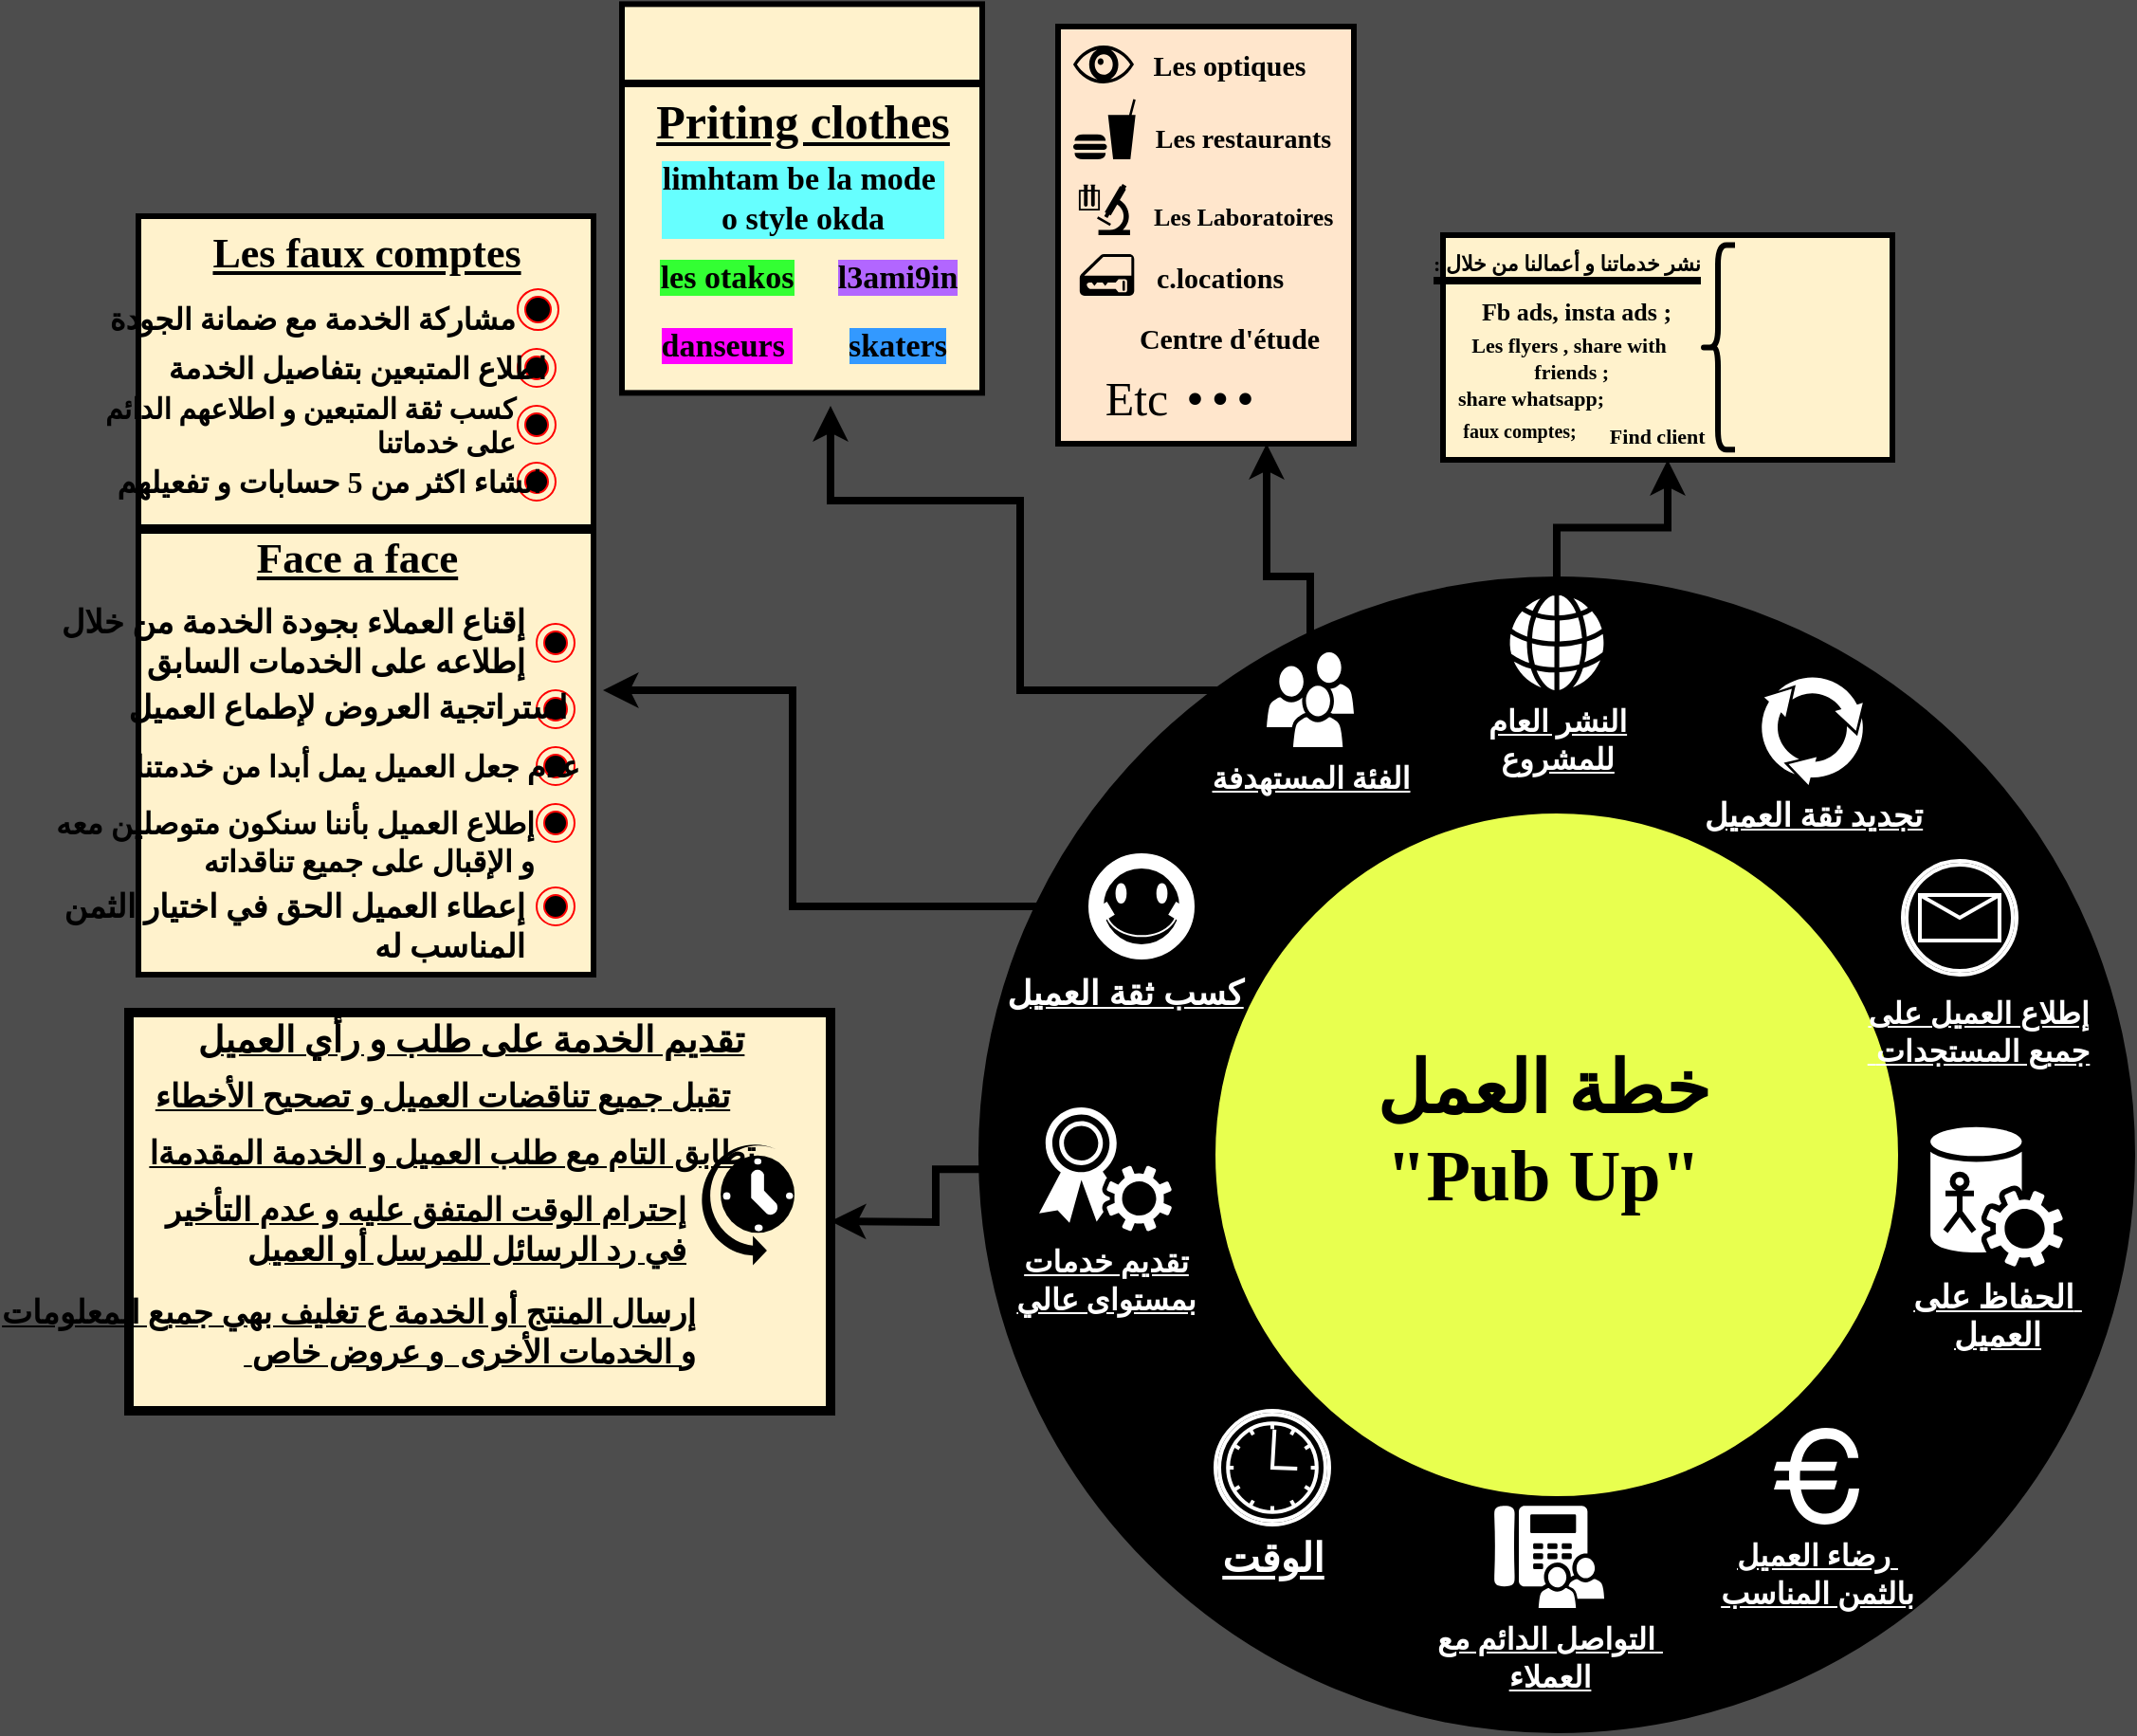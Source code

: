 <mxfile version="13.7.9" type="github">
  <diagram name="Page-1" id="3e8102d1-ef87-2e61-34e1-82d9a586fe2e">
    <mxGraphModel dx="1422" dy="1963" grid="1" gridSize="10" guides="1" tooltips="1" connect="1" arrows="1" fold="1" page="1" pageScale="1" pageWidth="1654" pageHeight="1169" background="#4D4D4D" math="0" shadow="0">
      <root>
        <mxCell id="0" />
        <mxCell id="1" parent="0" />
        <mxCell id="70666756c84bb93c-2" value="&lt;h1 style=&quot;font-size: 38px&quot;&gt;&lt;font color=&quot;#000000&quot; style=&quot;font-size: 38px&quot;&gt;&lt;span style=&quot;font-size: 38px&quot;&gt;خطة العمل&lt;br&gt;&lt;/span&gt;&lt;/font&gt;&lt;span style=&quot;font-size: 38px&quot;&gt;&lt;font color=&quot;#000000&quot; style=&quot;font-size: 38px&quot;&gt;&quot;Pub Up&quot;&lt;/font&gt;&lt;/span&gt;&lt;/h1&gt;" style="ellipse;whiteSpace=wrap;html=1;rounded=0;shadow=0;comic=0;strokeWidth=1;fontFamily=Comic Sans MS;fontSize=38;strokeColor=none;fontColor=#0069D1;fontStyle=1;labelBackgroundColor=none;fillColor=#E8FF4F;" parent="1" vertex="1">
          <mxGeometry x="580" y="397" width="392" height="392" as="geometry" />
        </mxCell>
        <mxCell id="izN0vsD3s-qDRVFHv_P2-7" value="" style="verticalLabelPosition=bottom;verticalAlign=top;html=1;shape=mxgraph.basic.donut;dx=25;strokeWidth=100;fontSize=15;fillColor=#000000;" vertex="1" parent="1">
          <mxGeometry x="528" y="350" width="510" height="510" as="geometry" />
        </mxCell>
        <mxCell id="izN0vsD3s-qDRVFHv_P2-37" style="edgeStyle=orthogonalEdgeStyle;rounded=0;orthogonalLoop=1;jettySize=auto;html=1;strokeWidth=4;fontFamily=Comic Sans MS;fontSize=11;fontColor=none;" edge="1" parent="1" source="70666756c84bb93c-5">
          <mxGeometry relative="1" as="geometry">
            <mxPoint x="630" y="230" as="targetPoint" />
            <Array as="points">
              <mxPoint x="653" y="300" />
              <mxPoint x="630" y="300" />
              <mxPoint x="630" y="260" />
            </Array>
          </mxGeometry>
        </mxCell>
        <mxCell id="izN0vsD3s-qDRVFHv_P2-52" style="edgeStyle=orthogonalEdgeStyle;rounded=0;orthogonalLoop=1;jettySize=auto;html=1;strokeWidth=4;fontFamily=Comic Sans MS;fontSize=25;fontColor=none;" edge="1" parent="1" source="70666756c84bb93c-5">
          <mxGeometry relative="1" as="geometry">
            <mxPoint x="400" y="210" as="targetPoint" />
            <Array as="points">
              <mxPoint x="500" y="360" />
              <mxPoint x="500" y="260" />
              <mxPoint x="400" y="260" />
            </Array>
          </mxGeometry>
        </mxCell>
        <mxCell id="70666756c84bb93c-5" value="&lt;font style=&quot;font-size: 16px&quot;&gt;&lt;b&gt;&lt;u&gt;الفئة المستهدفة&lt;/u&gt;&lt;/b&gt;&lt;/font&gt;" style="shadow=0;dashed=0;html=1;strokeColor=none;fillColor=#ffffff;labelPosition=center;verticalLabelPosition=bottom;verticalAlign=top;shape=mxgraph.office.users.users;rounded=0;comic=0;fontFamily=Verdana;fontSize=14;fontColor=#FFFFFF;" parent="1" vertex="1">
          <mxGeometry x="630" y="340" width="46" height="50" as="geometry" />
        </mxCell>
        <mxCell id="70666756c84bb93c-7" value="&lt;font style=&quot;font-size: 16px&quot;&gt;&lt;b&gt;&lt;u&gt;التواصل الدائم مع&amp;nbsp;&lt;br&gt;العملاء&lt;/u&gt;&lt;/b&gt;&lt;/font&gt;" style="shadow=0;dashed=0;html=1;strokeColor=none;fillColor=#ffffff;labelPosition=center;verticalLabelPosition=bottom;verticalAlign=top;shape=mxgraph.office.users.response_group;rounded=0;comic=0;fontFamily=Verdana;fontSize=14;fontColor=#FFFFFF;" parent="1" vertex="1">
          <mxGeometry x="750" y="790" width="58" height="54" as="geometry" />
        </mxCell>
        <mxCell id="70666756c84bb93c-8" value="&lt;font style=&quot;font-size: 17px&quot;&gt;&lt;b&gt;&lt;u&gt;الحفاظ على&amp;nbsp;&lt;br&gt;العميل&lt;/u&gt;&lt;/b&gt;&lt;/font&gt;" style="shadow=0;dashed=0;html=1;strokeColor=none;fillColor=#ffffff;labelPosition=center;verticalLabelPosition=bottom;verticalAlign=top;shape=mxgraph.office.services.central_management_service;rounded=0;comic=0;fontFamily=Verdana;fontSize=14;fontColor=#FFFFFF;" parent="1" vertex="1">
          <mxGeometry x="980" y="589.88" width="70" height="74.12" as="geometry" />
        </mxCell>
        <mxCell id="izN0vsD3s-qDRVFHv_P2-104" style="edgeStyle=orthogonalEdgeStyle;rounded=0;orthogonalLoop=1;jettySize=auto;html=1;strokeWidth=4;fontFamily=Georgia;fontSize=16;fontColor=none;" edge="1" parent="1" source="70666756c84bb93c-10">
          <mxGeometry relative="1" as="geometry">
            <mxPoint x="400" y="640" as="targetPoint" />
          </mxGeometry>
        </mxCell>
        <mxCell id="70666756c84bb93c-10" value="&lt;font style=&quot;font-size: 16px&quot;&gt;&lt;b&gt;&lt;u&gt;تقديم خدمات&lt;br&gt;بمستواى عالي&lt;/u&gt;&lt;/b&gt;&lt;/font&gt;" style="shadow=0;dashed=0;html=1;strokeColor=none;fillColor=#ffffff;labelPosition=center;verticalLabelPosition=bottom;verticalAlign=top;shape=mxgraph.office.security.token_service;rounded=0;comic=0;fontFamily=Verdana;fontSize=14;fontColor=#FFFFFF;" parent="1" vertex="1">
          <mxGeometry x="510" y="580" width="70" height="65.33" as="geometry" />
        </mxCell>
        <mxCell id="izN0vsD3s-qDRVFHv_P2-20" value="" style="edgeStyle=orthogonalEdgeStyle;rounded=0;orthogonalLoop=1;jettySize=auto;html=1;fontFamily=Comic Sans MS;fontSize=41;fontColor=none;strokeWidth=4;" edge="1" parent="1" source="70666756c84bb93c-12" target="izN0vsD3s-qDRVFHv_P2-19">
          <mxGeometry relative="1" as="geometry" />
        </mxCell>
        <mxCell id="70666756c84bb93c-12" value="&lt;font style=&quot;font-size: 16px&quot;&gt;&lt;u&gt;&lt;b&gt;النشر العام&lt;br&gt;للمشروع&lt;/b&gt;&lt;/u&gt;&lt;/font&gt;" style="shadow=0;dashed=0;html=1;strokeColor=none;fillColor=#ffffff;labelPosition=center;verticalLabelPosition=bottom;verticalAlign=top;shape=mxgraph.office.concepts.globe_internet;rounded=0;comic=0;fontFamily=Verdana;fontSize=14;fontColor=#FFFFFF;" parent="1" vertex="1">
          <mxGeometry x="758" y="310" width="50" height="50" as="geometry" />
        </mxCell>
        <mxCell id="70666756c84bb93c-13" value="&lt;b&gt;&lt;u&gt;&lt;font style=&quot;font-size: 17px&quot;&gt;تجديد ثقة العميل&lt;/font&gt;&lt;/u&gt;&lt;/b&gt;" style="shadow=0;dashed=0;html=1;strokeColor=none;shape=mxgraph.mscae.general.continuous_cycle;fillColor=#ffffff;rounded=0;comic=0;fontFamily=Verdana;fontSize=14;fontColor=#FFFFFF;verticalAlign=top;labelPosition=center;verticalLabelPosition=bottom;align=center;" parent="1" vertex="1">
          <mxGeometry x="890" y="352.19" width="55.5" height="57.81" as="geometry" />
        </mxCell>
        <mxCell id="70666756c84bb93c-15" value="&lt;font style=&quot;font-size: 16px&quot;&gt;&lt;b&gt;&lt;u&gt;رضاء العميل&amp;nbsp;&lt;br&gt;بالثمن المناسب&lt;/u&gt;&lt;/b&gt;&lt;/font&gt;" style="shape=mxgraph.signs.travel.euro;html=1;fillColor=#ffffff;strokeColor=none;verticalLabelPosition=bottom;verticalAlign=top;align=center;rounded=0;shadow=0;dashed=0;comic=0;fontFamily=Verdana;fontSize=14;fontColor=#FFFFFF;" parent="1" vertex="1">
          <mxGeometry x="897.5" y="749" width="45" height="51" as="geometry" />
        </mxCell>
        <mxCell id="izN0vsD3s-qDRVFHv_P2-2" value="" style="shape=umlActor;verticalLabelPosition=bottom;verticalAlign=top;html=1;outlineConnect=0;strokeWidth=3;" vertex="1" parent="1">
          <mxGeometry x="988" y="615.33" width="15.01" height="30" as="geometry" />
        </mxCell>
        <mxCell id="izN0vsD3s-qDRVFHv_P2-70" value="" style="edgeStyle=orthogonalEdgeStyle;rounded=0;orthogonalLoop=1;jettySize=auto;html=1;strokeWidth=4;fontFamily=Comic Sans MS;fontSize=14;fontColor=none;" edge="1" parent="1" source="izN0vsD3s-qDRVFHv_P2-4">
          <mxGeometry relative="1" as="geometry">
            <mxPoint x="280" y="360" as="targetPoint" />
            <Array as="points">
              <mxPoint x="380" y="474" />
              <mxPoint x="380" y="360" />
            </Array>
          </mxGeometry>
        </mxCell>
        <mxCell id="izN0vsD3s-qDRVFHv_P2-4" value="" style="verticalLabelPosition=bottom;verticalAlign=top;html=1;shape=mxgraph.basic.smiley;strokeWidth=8;fillColor=none;strokeColor=#FFFFFF;" vertex="1" parent="1">
          <mxGeometry x="540" y="450" width="48" height="48" as="geometry" />
        </mxCell>
        <mxCell id="izN0vsD3s-qDRVFHv_P2-6" value="" style="shape=mxgraph.bpmn.shape;html=1;verticalLabelPosition=bottom;labelBackgroundColor=#ffffff;verticalAlign=top;align=center;perimeter=ellipsePerimeter;outlineConnect=0;outline=catching;symbol=timer;strokeColor=#FFFFFF;strokeWidth=2;fillColor=none;fontSize=15;" vertex="1" parent="1">
          <mxGeometry x="603" y="740" width="60" height="60" as="geometry" />
        </mxCell>
        <mxCell id="izN0vsD3s-qDRVFHv_P2-11" value="&lt;font style=&quot;font-size: 18px&quot; color=&quot;#ffffff&quot;&gt;&lt;b&gt;&lt;u&gt;كسب ثقة العميل&lt;/u&gt;&lt;/b&gt;&lt;/font&gt;" style="text;html=1;align=center;verticalAlign=middle;resizable=0;points=[];autosize=1;fontSize=15;" vertex="1" parent="1">
          <mxGeometry x="500" y="510" width="110" height="20" as="geometry" />
        </mxCell>
        <mxCell id="izN0vsD3s-qDRVFHv_P2-12" value="الوقت" style="text;html=1;align=center;verticalAlign=middle;resizable=0;points=[];autosize=1;fontSize=21;fontColor=#FFFFFF;fontStyle=5" vertex="1" parent="1">
          <mxGeometry x="608" y="802" width="50" height="30" as="geometry" />
        </mxCell>
        <mxCell id="izN0vsD3s-qDRVFHv_P2-17" value="" style="shape=mxgraph.bpmn.shape;html=1;verticalLabelPosition=bottom;labelBackgroundColor=#ffffff;verticalAlign=top;align=center;perimeter=ellipsePerimeter;outlineConnect=0;outline=boundInt;symbol=message;strokeColor=#FFFFFF;strokeWidth=2;fillColor=none;fontSize=21;fontColor=#FFFFFF;" vertex="1" parent="1">
          <mxGeometry x="965.5" y="450" width="60" height="60" as="geometry" />
        </mxCell>
        <mxCell id="izN0vsD3s-qDRVFHv_P2-18" value="إطلاع العميل على&lt;br style=&quot;font-size: 16px;&quot;&gt;&amp;nbsp;جمبع المستجدات" style="text;html=1;align=center;verticalAlign=middle;resizable=0;points=[];autosize=1;fontSize=16;fontColor=#FFFFFF;fontStyle=5" vertex="1" parent="1">
          <mxGeometry x="950" y="520" width="110" height="40" as="geometry" />
        </mxCell>
        <mxCell id="izN0vsD3s-qDRVFHv_P2-19" value="" style="whiteSpace=wrap;html=1;rounded=0;shadow=0;dashed=0;fontFamily=Verdana;fontSize=14;verticalAlign=top;comic=0;fillColor=#fff2cc;strokeWidth=3;" vertex="1" parent="1">
          <mxGeometry x="723" y="120" width="237" height="118.5" as="geometry" />
        </mxCell>
        <mxCell id="izN0vsD3s-qDRVFHv_P2-21" value="" style="shape=image;html=1;verticalAlign=top;verticalLabelPosition=bottom;labelBackgroundColor=#ffffff;imageAspect=0;aspect=fixed;image=https://cdn3.iconfinder.com/data/icons/transparent-on-dark-grey/500/icon-04-128.png;strokeColor=#000000;strokeWidth=3;fillColor=#E8FF4F;fontFamily=Comic Sans MS;fontSize=41;fontColor=none;" vertex="1" parent="1">
          <mxGeometry x="920" y="130" width="30" height="30" as="geometry" />
        </mxCell>
        <mxCell id="izN0vsD3s-qDRVFHv_P2-22" value="" style="shape=image;html=1;verticalAlign=top;verticalLabelPosition=bottom;labelBackgroundColor=#ffffff;imageAspect=0;aspect=fixed;image=https://cdn0.iconfinder.com/data/icons/global-top-brands/90/whatsapp-logo-128.png;strokeColor=#000000;strokeWidth=3;fillColor=#E8FF4F;fontFamily=Comic Sans MS;fontSize=41;fontColor=none;" vertex="1" parent="1">
          <mxGeometry x="920" y="164.25" width="30" height="30" as="geometry" />
        </mxCell>
        <mxCell id="izN0vsD3s-qDRVFHv_P2-23" value="" style="shape=image;html=1;verticalAlign=top;verticalLabelPosition=bottom;labelBackgroundColor=#ffffff;imageAspect=0;aspect=fixed;image=https://cdn3.iconfinder.com/data/icons/transparent-on-dark-grey/500/icon-02-128.png;strokeColor=#000000;strokeWidth=3;fillColor=#E8FF4F;fontFamily=Comic Sans MS;fontSize=41;fontColor=none;" vertex="1" parent="1">
          <mxGeometry x="920" y="200" width="30" height="30" as="geometry" />
        </mxCell>
        <mxCell id="izN0vsD3s-qDRVFHv_P2-24" value="" style="shape=image;html=1;verticalAlign=top;verticalLabelPosition=bottom;labelBackgroundColor=#ffffff;imageAspect=0;aspect=fixed;image=https://cdn4.iconfinder.com/data/icons/basic-ui-2-line/32/people-plus-add-friend-member-128.png;strokeColor=#000000;strokeWidth=3;fillColor=#E8FF4F;fontFamily=Comic Sans MS;fontSize=41;fontColor=none;" vertex="1" parent="1">
          <mxGeometry x="880" y="125" width="35" height="35" as="geometry" />
        </mxCell>
        <mxCell id="izN0vsD3s-qDRVFHv_P2-25" value="" style="shape=image;html=1;verticalAlign=top;verticalLabelPosition=bottom;labelBackgroundColor=#ffffff;imageAspect=0;aspect=fixed;image=https://cdn2.iconfinder.com/data/icons/strongicon-vol-25-free/24/nature-22-128.png;strokeColor=#000000;strokeWidth=3;fillColor=#E8FF4F;fontFamily=Comic Sans MS;fontSize=41;fontColor=none;" vertex="1" parent="1">
          <mxGeometry x="880" y="164.25" width="35.75" height="35.75" as="geometry" />
        </mxCell>
        <mxCell id="izN0vsD3s-qDRVFHv_P2-26" value="" style="shape=image;html=1;verticalAlign=top;verticalLabelPosition=bottom;labelBackgroundColor=#ffffff;imageAspect=0;aspect=fixed;image=https://cdn1.iconfinder.com/data/icons/social-media-outline-6/128/SocialMedia_Twitter-Outline-128.png;strokeColor=#000000;strokeWidth=3;fillColor=#E8FF4F;fontFamily=Comic Sans MS;fontSize=41;fontColor=none;" vertex="1" parent="1">
          <mxGeometry x="877" y="196" width="38" height="38" as="geometry" />
        </mxCell>
        <mxCell id="izN0vsD3s-qDRVFHv_P2-29" value="&lt;font style=&quot;font-size: 11px&quot;&gt;: نشر خدماتنا و أعمالنا من خلال&lt;/font&gt;" style="text;html=1;align=center;verticalAlign=middle;resizable=0;points=[];autosize=1;fontSize=41;fontFamily=Comic Sans MS;fontColor=none;fontStyle=5" vertex="1" parent="1">
          <mxGeometry x="718" y="90" width="140" height="70" as="geometry" />
        </mxCell>
        <mxCell id="izN0vsD3s-qDRVFHv_P2-30" value="Fb ads, insta ads ;" style="text;html=1;align=center;verticalAlign=middle;resizable=0;points=[];autosize=1;fontSize=13;fontFamily=Comic Sans MS;fontColor=none;fontStyle=1" vertex="1" parent="1">
          <mxGeometry x="723" y="150" width="140" height="20" as="geometry" />
        </mxCell>
        <mxCell id="izN0vsD3s-qDRVFHv_P2-31" value="Les flyers , share with&lt;br style=&quot;font-size: 11px&quot;&gt;&amp;nbsp;friends ;" style="text;html=1;align=center;verticalAlign=middle;resizable=0;points=[];autosize=1;fontSize=11;fontFamily=Comic Sans MS;fontColor=none;fontStyle=1" vertex="1" parent="1">
          <mxGeometry x="719.02" y="170" width="140" height="30" as="geometry" />
        </mxCell>
        <mxCell id="izN0vsD3s-qDRVFHv_P2-32" value="" style="shape=curlyBracket;whiteSpace=wrap;html=1;rounded=1;labelBackgroundColor=none;strokeColor=#000000;strokeWidth=3;fillColor=#E8FF4F;fontFamily=Comic Sans MS;fontSize=11;fontColor=none;" vertex="1" parent="1">
          <mxGeometry x="859.02" y="125.31" width="17.98" height="107.87" as="geometry" />
        </mxCell>
        <mxCell id="izN0vsD3s-qDRVFHv_P2-33" value="&lt;b&gt;share whatsapp;&lt;/b&gt;" style="text;html=1;align=center;verticalAlign=middle;resizable=0;points=[];autosize=1;fontSize=11;fontFamily=Comic Sans MS;fontColor=none;" vertex="1" parent="1">
          <mxGeometry x="719.02" y="196" width="100" height="20" as="geometry" />
        </mxCell>
        <mxCell id="izN0vsD3s-qDRVFHv_P2-35" value="Find client&amp;nbsp;" style="text;html=1;align=center;verticalAlign=middle;resizable=0;points=[];autosize=1;fontSize=11;fontFamily=Comic Sans MS;fontColor=none;fontStyle=1" vertex="1" parent="1">
          <mxGeometry x="797" y="216" width="80" height="20" as="geometry" />
        </mxCell>
        <mxCell id="izN0vsD3s-qDRVFHv_P2-36" value="&lt;font style=&quot;font-size: 10px&quot;&gt;faux comptes;&lt;/font&gt;" style="text;html=1;align=center;verticalAlign=middle;resizable=0;points=[];autosize=1;fontSize=11;fontFamily=Comic Sans MS;fontColor=none;fontStyle=1" vertex="1" parent="1">
          <mxGeometry x="723" y="213.18" width="80" height="20" as="geometry" />
        </mxCell>
        <mxCell id="izN0vsD3s-qDRVFHv_P2-38" value="" style="whiteSpace=wrap;html=1;labelBackgroundColor=none;strokeWidth=3;fillColor=#ffe6cc;fontFamily=Comic Sans MS;fontSize=11;" vertex="1" parent="1">
          <mxGeometry x="520" y="10" width="156" height="220" as="geometry" />
        </mxCell>
        <mxCell id="izN0vsD3s-qDRVFHv_P2-39" value="" style="shape=mxgraph.signs.healthcare.eye;html=1;pointerEvents=1;fillColor=#000000;strokeColor=none;verticalLabelPosition=bottom;verticalAlign=top;align=center;labelBackgroundColor=none;fontFamily=Comic Sans MS;fontSize=11;fontColor=none;" vertex="1" parent="1">
          <mxGeometry x="528" y="20" width="32" height="20" as="geometry" />
        </mxCell>
        <mxCell id="izN0vsD3s-qDRVFHv_P2-40" value="" style="shape=mxgraph.signs.food.fast_food;html=1;pointerEvents=1;fillColor=#000000;strokeColor=none;verticalLabelPosition=bottom;verticalAlign=top;align=center;labelBackgroundColor=none;fontFamily=Comic Sans MS;fontSize=11;fontColor=none;" vertex="1" parent="1">
          <mxGeometry x="528" y="48.19" width="32.92" height="31.81" as="geometry" />
        </mxCell>
        <mxCell id="izN0vsD3s-qDRVFHv_P2-41" value="" style="shape=mxgraph.signs.science.laboratory;html=1;pointerEvents=1;fillColor=#000000;strokeColor=none;verticalLabelPosition=bottom;verticalAlign=top;align=center;labelBackgroundColor=none;fontFamily=Comic Sans MS;fontSize=11;fontColor=none;" vertex="1" parent="1">
          <mxGeometry x="530.96" y="93" width="27" height="27" as="geometry" />
        </mxCell>
        <mxCell id="izN0vsD3s-qDRVFHv_P2-43" value="" style="shape=mxgraph.signs.transportation.car_lock;html=1;pointerEvents=1;fillColor=#000000;strokeColor=none;verticalLabelPosition=bottom;verticalAlign=top;align=center;labelBackgroundColor=none;fontFamily=Comic Sans MS;fontSize=11;fontColor=none;" vertex="1" parent="1">
          <mxGeometry x="531.41" y="130" width="28.74" height="22" as="geometry" />
        </mxCell>
        <mxCell id="izN0vsD3s-qDRVFHv_P2-44" value="" style="shape=image;html=1;verticalAlign=top;verticalLabelPosition=bottom;labelBackgroundColor=#ffffff;imageAspect=0;aspect=fixed;image=https://cdn1.iconfinder.com/data/icons/support-centre-hand-drawn-design/512/hand_book_support_centre-128.png;strokeColor=#000000;strokeWidth=3;fillColor=#E8FF4F;fontFamily=Comic Sans MS;fontSize=11;fontColor=none;" vertex="1" parent="1">
          <mxGeometry x="527.96" y="160" width="30" height="30" as="geometry" />
        </mxCell>
        <mxCell id="izN0vsD3s-qDRVFHv_P2-45" value="Les optiques" style="text;html=1;align=center;verticalAlign=middle;resizable=0;points=[];autosize=1;fontSize=15;fontFamily=Comic Sans MS;fontColor=none;fontStyle=1" vertex="1" parent="1">
          <mxGeometry x="560" y="20" width="100" height="20" as="geometry" />
        </mxCell>
        <mxCell id="izN0vsD3s-qDRVFHv_P2-46" value="Les restaurants&amp;nbsp;" style="text;html=1;align=center;verticalAlign=middle;resizable=0;points=[];autosize=1;fontSize=14;fontFamily=Comic Sans MS;fontColor=none;fontStyle=1" vertex="1" parent="1">
          <mxGeometry x="554" y="60" width="130" height="20" as="geometry" />
        </mxCell>
        <mxCell id="izN0vsD3s-qDRVFHv_P2-47" value="Les Laboratoires&amp;nbsp;" style="text;html=1;align=center;verticalAlign=middle;resizable=0;points=[];autosize=1;fontSize=13;fontFamily=Comic Sans MS;fontColor=none;fontStyle=1" vertex="1" parent="1">
          <mxGeometry x="554" y="100" width="130" height="20" as="geometry" />
        </mxCell>
        <mxCell id="izN0vsD3s-qDRVFHv_P2-48" value="c.locations" style="text;html=1;align=center;verticalAlign=middle;resizable=0;points=[];autosize=1;fontSize=15;fontFamily=Comic Sans MS;fontColor=none;fontStyle=1" vertex="1" parent="1">
          <mxGeometry x="560" y="132" width="90" height="20" as="geometry" />
        </mxCell>
        <mxCell id="izN0vsD3s-qDRVFHv_P2-49" value="Centre d&#39;étude" style="text;html=1;align=center;verticalAlign=middle;resizable=0;points=[];autosize=1;fontSize=15;fontFamily=Comic Sans MS;fontColor=none;fontStyle=1" vertex="1" parent="1">
          <mxGeometry x="545" y="164.25" width="130" height="20" as="geometry" />
        </mxCell>
        <mxCell id="izN0vsD3s-qDRVFHv_P2-50" value="&lt;font style=&quot;font-size: 53px;&quot;&gt;...&lt;/font&gt;" style="text;html=1;align=center;verticalAlign=middle;resizable=0;points=[];autosize=1;fontSize=53;fontFamily=Comic Sans MS;fontColor=none;" vertex="1" parent="1">
          <mxGeometry x="575" y="156" width="60" height="70" as="geometry" />
        </mxCell>
        <mxCell id="izN0vsD3s-qDRVFHv_P2-51" value="Etc" style="text;html=1;align=center;verticalAlign=middle;resizable=0;points=[];autosize=1;fontSize=25;fontFamily=Comic Sans MS;fontColor=none;" vertex="1" parent="1">
          <mxGeometry x="530.96" y="186" width="60" height="40" as="geometry" />
        </mxCell>
        <mxCell id="izN0vsD3s-qDRVFHv_P2-54" value="" style="whiteSpace=wrap;html=1;labelBackgroundColor=none;strokeWidth=3;fillColor=#fff2cc;fontFamily=Comic Sans MS;fontSize=25;" vertex="1" parent="1">
          <mxGeometry x="290" y="-1.81" width="190" height="205" as="geometry" />
        </mxCell>
        <mxCell id="izN0vsD3s-qDRVFHv_P2-58" value="" style="endArrow=none;html=1;rounded=0;strokeWidth=4;fontFamily=Comic Sans MS;fontSize=25;fontColor=none;" edge="1" parent="1">
          <mxGeometry relative="1" as="geometry">
            <mxPoint x="290" y="40" as="sourcePoint" />
            <mxPoint x="480" y="40" as="targetPoint" />
          </mxGeometry>
        </mxCell>
        <mxCell id="izN0vsD3s-qDRVFHv_P2-59" value="" style="shape=image;html=1;verticalAlign=top;verticalLabelPosition=bottom;labelBackgroundColor=#ffffff;imageAspect=0;aspect=fixed;image=https://cdn3.iconfinder.com/data/icons/basic-web-elements/48/t-shirt-128.png;strokeColor=#000000;strokeWidth=3;fillColor=#E8FF4F;fontFamily=Comic Sans MS;fontSize=25;fontColor=none;" vertex="1" parent="1">
          <mxGeometry x="430" y="-1.81" width="50" height="50" as="geometry" />
        </mxCell>
        <mxCell id="izN0vsD3s-qDRVFHv_P2-61" value="" style="shape=image;html=1;verticalAlign=top;verticalLabelPosition=bottom;labelBackgroundColor=#ffffff;imageAspect=0;aspect=fixed;image=https://cdn0.iconfinder.com/data/icons/coronavirus-4/64/Coronavirus_wear_a_mask_16-128.png;strokeColor=#000000;strokeWidth=3;fillColor=#E8FF4F;fontFamily=Comic Sans MS;fontSize=25;fontColor=none;" vertex="1" parent="1">
          <mxGeometry x="365" width="40" height="40" as="geometry" />
        </mxCell>
        <mxCell id="izN0vsD3s-qDRVFHv_P2-62" value="" style="shape=image;html=1;verticalAlign=top;verticalLabelPosition=bottom;labelBackgroundColor=#ffffff;imageAspect=0;aspect=fixed;image=https://cdn2.iconfinder.com/data/icons/clothing-and-accessories-1/80/clothing_accesories_clothes_fabric-03-128.png;strokeColor=#000000;strokeWidth=3;fillColor=#E8FF4F;fontFamily=Comic Sans MS;fontSize=25;fontColor=none;" vertex="1" parent="1">
          <mxGeometry x="300" y="-1.81" width="41.81" height="41.81" as="geometry" />
        </mxCell>
        <mxCell id="izN0vsD3s-qDRVFHv_P2-63" value="&lt;b&gt;&lt;u&gt;Priting clothes&lt;/u&gt;&lt;/b&gt;" style="text;html=1;align=center;verticalAlign=middle;resizable=0;points=[];autosize=1;fontSize=25;fontFamily=Comic Sans MS;fontColor=none;" vertex="1" parent="1">
          <mxGeometry x="290" y="40" width="190" height="40" as="geometry" />
        </mxCell>
        <mxCell id="izN0vsD3s-qDRVFHv_P2-64" value="limhtam be la mode&amp;nbsp;&lt;br style=&quot;font-size: 17px;&quot;&gt;o style okda" style="text;html=1;align=center;verticalAlign=middle;resizable=0;points=[];autosize=1;fontSize=17;fontFamily=Comic Sans MS;fontColor=none;fontStyle=1;labelBackgroundColor=#66FFFF;" vertex="1" parent="1">
          <mxGeometry x="295" y="75.69" width="180" height="50" as="geometry" />
        </mxCell>
        <mxCell id="izN0vsD3s-qDRVFHv_P2-65" value="&lt;b style=&quot;background-color: rgb(51 , 255 , 51)&quot;&gt;les otakos&lt;/b&gt;" style="text;html=1;align=center;verticalAlign=middle;resizable=0;points=[];autosize=1;fontSize=17;fontFamily=Comic Sans MS;fontColor=none;" vertex="1" parent="1">
          <mxGeometry x="295" y="127.5" width="100" height="30" as="geometry" />
        </mxCell>
        <mxCell id="izN0vsD3s-qDRVFHv_P2-66" value="&lt;span style=&quot;background-color: rgb(178 , 102 , 255)&quot;&gt;&lt;b&gt;l3ami9in&lt;/b&gt;&lt;/span&gt;" style="text;html=1;align=center;verticalAlign=middle;resizable=0;points=[];autosize=1;fontSize=17;fontFamily=Comic Sans MS;fontColor=none;" vertex="1" parent="1">
          <mxGeometry x="395" y="127.5" width="80" height="30" as="geometry" />
        </mxCell>
        <mxCell id="izN0vsD3s-qDRVFHv_P2-67" value="&lt;span style=&quot;background-color: rgb(255 , 0 , 255)&quot;&gt;&lt;b&gt;danseurs&amp;nbsp;&lt;/b&gt;&lt;/span&gt;" style="text;html=1;align=center;verticalAlign=middle;resizable=0;points=[];autosize=1;fontSize=17;fontFamily=Comic Sans MS;fontColor=none;" vertex="1" parent="1">
          <mxGeometry x="295" y="164.25" width="100" height="30" as="geometry" />
        </mxCell>
        <mxCell id="izN0vsD3s-qDRVFHv_P2-68" value="&lt;span style=&quot;background-color: rgb(51 , 153 , 255)&quot;&gt;&lt;b&gt;skaters&lt;/b&gt;&lt;/span&gt;" style="text;html=1;align=center;verticalAlign=middle;resizable=0;points=[];autosize=1;fontSize=17;fontFamily=Comic Sans MS;fontColor=none;" vertex="1" parent="1">
          <mxGeometry x="395" y="164.25" width="80" height="30" as="geometry" />
        </mxCell>
        <mxCell id="izN0vsD3s-qDRVFHv_P2-71" value="" style="whiteSpace=wrap;html=1;labelBackgroundColor=#66FFFF;strokeWidth=3;fillColor=#fff2cc;fontFamily=Comic Sans MS;fontSize=14;" vertex="1" parent="1">
          <mxGeometry x="35" y="110" width="240" height="400" as="geometry" />
        </mxCell>
        <mxCell id="izN0vsD3s-qDRVFHv_P2-80" value="" style="line;strokeWidth=5;rotatable=0;dashed=0;labelPosition=right;align=left;verticalAlign=middle;spacingTop=0;spacingLeft=6;points=[];portConstraint=eastwest;labelBackgroundColor=#66FFFF;fillColor=#E8FF4F;fontFamily=Comic Sans MS;fontSize=14;fontColor=none;" vertex="1" parent="1">
          <mxGeometry x="35" y="270" width="240" height="10" as="geometry" />
        </mxCell>
        <mxCell id="izN0vsD3s-qDRVFHv_P2-81" value="&lt;font style=&quot;font-size: 22px;&quot;&gt;Les faux comptes&lt;/font&gt;" style="text;html=1;align=center;verticalAlign=middle;resizable=0;points=[];autosize=1;fontSize=22;fontFamily=Comic Sans MS;fontColor=none;fontStyle=5" vertex="1" parent="1">
          <mxGeometry x="55" y="115" width="200" height="30" as="geometry" />
        </mxCell>
        <mxCell id="izN0vsD3s-qDRVFHv_P2-82" value="&lt;h3 style=&quot;font-size: 16px;&quot;&gt;&lt;span style=&quot;font-size: 16px;&quot;&gt;&lt;font style=&quot;font-size: 16px;&quot;&gt;مشاركة الخدمة مع ضمانة الجودة&lt;/font&gt;&lt;/span&gt;&lt;/h3&gt;" style="text;html=1;align=right;verticalAlign=middle;resizable=0;points=[];autosize=1;fontSize=16;fontFamily=Georgia;fontColor=none;fontStyle=1" vertex="1" parent="1">
          <mxGeometry x="45" y="134.25" width="190" height="60" as="geometry" />
        </mxCell>
        <mxCell id="izN0vsD3s-qDRVFHv_P2-84" value="" style="ellipse;html=1;shape=endState;fillColor=#000000;strokeColor=#ff0000;labelBackgroundColor=#66FFFF;fontFamily=Georgia;fontSize=14;fontColor=none;" vertex="1" parent="1">
          <mxGeometry x="235" y="148.5" width="21.5" height="21.5" as="geometry" />
        </mxCell>
        <mxCell id="izN0vsD3s-qDRVFHv_P2-85" value="" style="ellipse;html=1;shape=endState;fillColor=#000000;strokeColor=#ff0000;labelBackgroundColor=#66FFFF;fontFamily=Georgia;fontSize=14;fontColor=none;" vertex="1" parent="1">
          <mxGeometry x="235" y="180" width="20" height="20" as="geometry" />
        </mxCell>
        <mxCell id="izN0vsD3s-qDRVFHv_P2-87" value="&lt;b&gt;&lt;font style=&quot;font-size: 16px&quot;&gt;اطلاع المتبعين بتفاصيل الخدمة&lt;/font&gt;&lt;/b&gt;" style="text;html=1;align=center;verticalAlign=middle;resizable=0;points=[];autosize=1;fontSize=14;fontFamily=Georgia;fontColor=none;" vertex="1" parent="1">
          <mxGeometry x="65" y="180" width="170" height="20" as="geometry" />
        </mxCell>
        <mxCell id="izN0vsD3s-qDRVFHv_P2-88" value="" style="ellipse;html=1;shape=endState;fillColor=#000000;strokeColor=#ff0000;labelBackgroundColor=#66FFFF;fontFamily=Georgia;fontSize=14;fontColor=none;" vertex="1" parent="1">
          <mxGeometry x="235" y="210" width="20" height="20" as="geometry" />
        </mxCell>
        <mxCell id="izN0vsD3s-qDRVFHv_P2-89" value="&lt;span style=&quot;font-size: 15px&quot;&gt;&lt;font style=&quot;font-size: 15px&quot;&gt;كسب ثقة المتبعين و اطلاعهم الدائم &lt;br&gt;على خدماتنا&lt;/font&gt;&lt;/span&gt;" style="text;html=1;align=right;verticalAlign=middle;resizable=0;points=[];autosize=1;fontSize=15;fontFamily=Georgia;fontColor=none;fontStyle=1" vertex="1" parent="1">
          <mxGeometry x="55" y="200" width="180" height="40" as="geometry" />
        </mxCell>
        <mxCell id="izN0vsD3s-qDRVFHv_P2-90" value="" style="ellipse;html=1;shape=endState;fillColor=#000000;strokeColor=#ff0000;labelBackgroundColor=#66FFFF;fontFamily=Georgia;fontSize=15;fontColor=none;" vertex="1" parent="1">
          <mxGeometry x="235" y="240" width="20" height="20" as="geometry" />
        </mxCell>
        <mxCell id="izN0vsD3s-qDRVFHv_P2-91" value="&lt;b&gt;&lt;font style=&quot;font-size: 16px&quot;&gt;انشاء اكثر من 5 حسابات و تفعيلهم&lt;/font&gt;&lt;/b&gt;" style="text;html=1;align=center;verticalAlign=middle;resizable=0;points=[];autosize=1;fontSize=15;fontFamily=Georgia;fontColor=none;" vertex="1" parent="1">
          <mxGeometry x="35" y="240" width="200" height="20" as="geometry" />
        </mxCell>
        <mxCell id="izN0vsD3s-qDRVFHv_P2-92" value="&lt;h2&gt;&lt;b&gt;&lt;u&gt;&lt;font face=&quot;Comic Sans MS&quot;&gt;Face a face&lt;/font&gt;&lt;/u&gt;&lt;/b&gt;&lt;/h2&gt;" style="text;html=1;align=center;verticalAlign=middle;resizable=0;points=[];autosize=1;fontSize=15;fontFamily=Georgia;fontColor=none;" vertex="1" parent="1">
          <mxGeometry x="75" y="260" width="150" height="60" as="geometry" />
        </mxCell>
        <mxCell id="izN0vsD3s-qDRVFHv_P2-93" value="" style="ellipse;html=1;shape=endState;fillColor=#000000;strokeColor=#ff0000;labelBackgroundColor=#66FFFF;fontFamily=Georgia;fontSize=22;fontColor=none;shadow=0;" vertex="1" parent="1">
          <mxGeometry x="245" y="325" width="20" height="20" as="geometry" />
        </mxCell>
        <mxCell id="izN0vsD3s-qDRVFHv_P2-94" value="إقناع العملاء بجودة الخدمة من خلال&lt;br style=&quot;font-size: 17px&quot;&gt;&amp;nbsp;إطلاعه على الخدمات السابق" style="text;html=1;align=right;verticalAlign=middle;resizable=0;points=[];autosize=1;fontSize=17;fontFamily=Georgia;fontColor=none;fontStyle=1" vertex="1" parent="1">
          <mxGeometry x="30" y="310" width="210" height="50" as="geometry" />
        </mxCell>
        <mxCell id="izN0vsD3s-qDRVFHv_P2-95" value="" style="ellipse;html=1;shape=endState;fillColor=#000000;strokeColor=#ff0000;labelBackgroundColor=#66FFFF;fontFamily=Georgia;fontSize=22;fontColor=none;shadow=0;" vertex="1" parent="1">
          <mxGeometry x="245" y="360" width="20" height="20" as="geometry" />
        </mxCell>
        <mxCell id="izN0vsD3s-qDRVFHv_P2-96" value="إعطاء العميل الحق في اختيار الثمن&lt;br&gt;&amp;nbsp;المناسب له" style="text;html=1;align=right;verticalAlign=middle;resizable=0;points=[];autosize=1;fontSize=17;fontFamily=Georgia;fontColor=none;fontStyle=1" vertex="1" parent="1">
          <mxGeometry x="30" y="460" width="210" height="50" as="geometry" />
        </mxCell>
        <mxCell id="izN0vsD3s-qDRVFHv_P2-98" value="&lt;b&gt;استراتجية العروض لإطماع العميل&lt;/b&gt;" style="text;html=1;align=center;verticalAlign=middle;resizable=0;points=[];autosize=1;fontSize=17;fontFamily=Georgia;fontColor=none;" vertex="1" parent="1">
          <mxGeometry x="45" y="355" width="200" height="30" as="geometry" />
        </mxCell>
        <mxCell id="izN0vsD3s-qDRVFHv_P2-99" value="" style="ellipse;html=1;shape=endState;fillColor=#000000;strokeColor=#ff0000;shadow=0;labelBackgroundColor=#66FFFF;fontFamily=Georgia;fontSize=17;fontColor=none;align=right;" vertex="1" parent="1">
          <mxGeometry x="245" y="390" width="20" height="20" as="geometry" />
        </mxCell>
        <mxCell id="izN0vsD3s-qDRVFHv_P2-100" value="عدم جعل العميل يمل أبدا من خدمتنا" style="text;html=1;align=center;verticalAlign=middle;resizable=0;points=[];autosize=1;fontSize=16;fontFamily=Georgia;fontColor=none;fontStyle=1" vertex="1" parent="1">
          <mxGeometry x="50" y="390" width="200" height="20" as="geometry" />
        </mxCell>
        <mxCell id="izN0vsD3s-qDRVFHv_P2-101" value="" style="ellipse;html=1;shape=endState;fillColor=#000000;strokeColor=#ff0000;labelBackgroundColor=#66FFFF;fontFamily=Georgia;fontSize=22;fontColor=none;shadow=0;" vertex="1" parent="1">
          <mxGeometry x="245" y="420" width="20" height="20" as="geometry" />
        </mxCell>
        <mxCell id="izN0vsD3s-qDRVFHv_P2-102" value="&lt;b&gt;إطلاع العميل بأننا سنكون متوصلين معه&lt;br&gt;&amp;nbsp;و الإقبال على جميع تناقداته&lt;/b&gt;" style="text;html=1;align=right;verticalAlign=middle;resizable=0;points=[];autosize=1;fontSize=16;fontFamily=Georgia;fontColor=none;" vertex="1" parent="1">
          <mxGeometry x="25" y="420" width="220" height="40" as="geometry" />
        </mxCell>
        <mxCell id="izN0vsD3s-qDRVFHv_P2-103" value="" style="ellipse;html=1;shape=endState;fillColor=#000000;strokeColor=#ff0000;labelBackgroundColor=#66FFFF;fontFamily=Georgia;fontSize=22;fontColor=none;shadow=0;" vertex="1" parent="1">
          <mxGeometry x="245" y="464" width="20" height="20" as="geometry" />
        </mxCell>
        <mxCell id="izN0vsD3s-qDRVFHv_P2-105" value="" style="whiteSpace=wrap;html=1;shadow=0;labelBackgroundColor=#66FFFF;strokeWidth=5;fillColor=#fff2cc;fontFamily=Georgia;fontSize=16;align=right;" vertex="1" parent="1">
          <mxGeometry x="30" y="530" width="370" height="210" as="geometry" />
        </mxCell>
        <mxCell id="izN0vsD3s-qDRVFHv_P2-106" value="" style="shape=image;html=1;verticalAlign=top;verticalLabelPosition=bottom;labelBackgroundColor=#ffffff;imageAspect=0;aspect=fixed;image=https://cdn1.iconfinder.com/data/icons/ecommerce-v1-0-outline-1/96/Quality_Badge-128.png;shadow=0;strokeColor=#000000;strokeWidth=5;fillColor=#E8FF4F;fontFamily=Georgia;fontSize=16;fontColor=none;align=right;fontStyle=0" vertex="1" parent="1">
          <mxGeometry x="315" y="520" width="90" height="90" as="geometry" />
        </mxCell>
        <mxCell id="izN0vsD3s-qDRVFHv_P2-107" value="&lt;font style=&quot;font-size: 19px&quot;&gt;تقديم الخدمة على طلب و رأي العميل&lt;/font&gt;" style="text;html=1;align=center;verticalAlign=middle;resizable=0;points=[];autosize=1;fontSize=17;fontFamily=Georgia;fontColor=none;fontStyle=5" vertex="1" parent="1">
          <mxGeometry x="90" y="530" width="240" height="30" as="geometry" />
        </mxCell>
        <mxCell id="izN0vsD3s-qDRVFHv_P2-108" value="&lt;b&gt;&lt;u&gt;تقبل جميع تناقضات العميل و تصحيح الأخطاء&lt;/u&gt;&lt;/b&gt;" style="text;html=1;align=center;verticalAlign=middle;resizable=0;points=[];autosize=1;fontSize=17;fontFamily=Georgia;fontColor=none;" vertex="1" parent="1">
          <mxGeometry x="65" y="559.88" width="260" height="30" as="geometry" />
        </mxCell>
        <mxCell id="izN0vsD3s-qDRVFHv_P2-110" value="" style="verticalLabelPosition=bottom;html=1;verticalAlign=top;align=center;strokeColor=none;shape=mxgraph.azure.scheduler;pointerEvents=1;shadow=0;labelBackgroundColor=#4D4D4D;fontFamily=Georgia;fontSize=17;fontColor=none;fillColor=#000000;" vertex="1" parent="1">
          <mxGeometry x="330" y="597.37" width="51" height="65.92" as="geometry" />
        </mxCell>
        <mxCell id="izN0vsD3s-qDRVFHv_P2-111" value="" style="shape=image;html=1;verticalAlign=top;verticalLabelPosition=bottom;labelBackgroundColor=#ffffff;imageAspect=0;aspect=fixed;image=https://cdn3.iconfinder.com/data/icons/geosm-e-commerce/48/pack-128.png;shadow=0;strokeColor=#000000;strokeWidth=5;fillColor=#000000;fontFamily=Georgia;fontSize=17;fontColor=none;align=right;" vertex="1" parent="1">
          <mxGeometry x="320.33" y="656.58" width="84.67" height="84.67" as="geometry" />
        </mxCell>
        <mxCell id="izN0vsD3s-qDRVFHv_P2-114" value="&lt;b&gt;&lt;u&gt;تطابق التام مع طلب العميل و الخدمة المقدمةا&lt;/u&gt;&lt;/b&gt;" style="text;html=1;align=center;verticalAlign=middle;resizable=0;points=[];autosize=1;fontSize=17;fontFamily=Georgia;fontColor=none;" vertex="1" parent="1">
          <mxGeometry x="70" y="589.88" width="260" height="30" as="geometry" />
        </mxCell>
        <mxCell id="izN0vsD3s-qDRVFHv_P2-115" value="&lt;b&gt;&lt;u&gt;إحترام الوقت المتفق عليه و عدم التأخير&lt;br&gt;في رد الرسائل للمرسل أو العميل&lt;/u&gt;&lt;/b&gt;" style="text;html=1;align=right;verticalAlign=middle;resizable=0;points=[];autosize=1;fontSize=17;fontFamily=Georgia;fontColor=none;" vertex="1" parent="1">
          <mxGeometry x="95" y="619.88" width="230" height="50" as="geometry" />
        </mxCell>
        <mxCell id="izN0vsD3s-qDRVFHv_P2-116" value="&lt;b&gt;&lt;u&gt;إرسال المنتج أو الخدمة ع تغليف بهي جمبع المعلومات&lt;br&gt;&amp;nbsp;و الخدمات الأخرى&amp;nbsp; و عروض خاص&lt;/u&gt;&lt;/b&gt;" style="text;html=1;align=right;verticalAlign=middle;resizable=0;points=[];autosize=1;fontSize=17;fontFamily=Georgia;fontColor=none;" vertex="1" parent="1">
          <mxGeometry x="20" y="673.92" width="310" height="50" as="geometry" />
        </mxCell>
      </root>
    </mxGraphModel>
  </diagram>
</mxfile>

